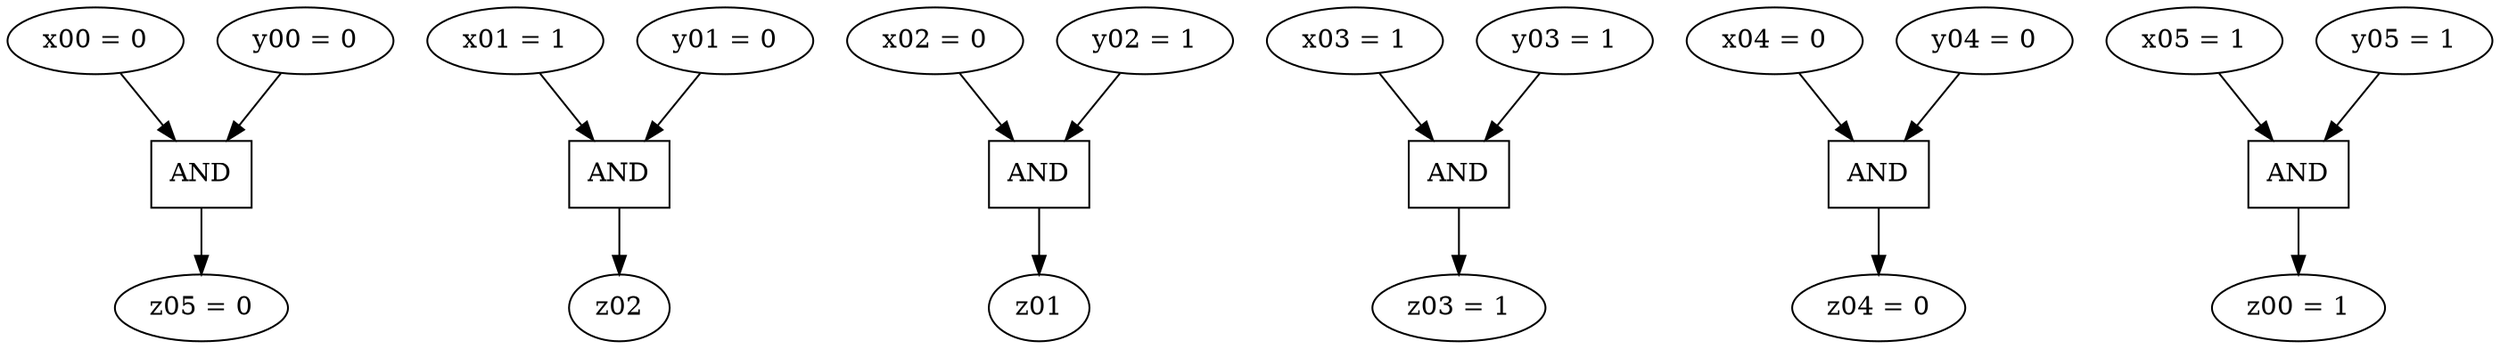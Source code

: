 digraph LogicCircuit {
        x00 [label="x00 = 0", shape=ellipse];
        y00 [label="y00 = 0", shape=ellipse];
        z05 [label="z05 = 0", shape=ellipse];

        AND13 [label="AND", shape=box];
        x00 -> AND13;
        y00 -> AND13;
        AND13 -> z05;
        x01 [label="x01 = 1", shape=ellipse];
        y01 [label="y01 = 0", shape=ellipse];
        z02 [label="z02", shape=ellipse];

        AND14 [label="AND", shape=box];
        x01 -> AND14;
        y01 -> AND14;
        AND14 -> z02;
        x02 [label="x02 = 0", shape=ellipse];
        y02 [label="y02 = 1", shape=ellipse];
        z01 [label="z01", shape=ellipse];

        AND15 [label="AND", shape=box];
        x02 -> AND15;
        y02 -> AND15;
        AND15 -> z01;
        x03 [label="x03 = 1", shape=ellipse];
        y03 [label="y03 = 1", shape=ellipse];
        z03 [label="z03 = 1", shape=ellipse];

        AND16 [label="AND", shape=box];
        x03 -> AND16;
        y03 -> AND16;
        AND16 -> z03;
        x04 [label="x04 = 0", shape=ellipse];
        y04 [label="y04 = 0", shape=ellipse];
        z04 [label="z04 = 0", shape=ellipse];

        AND17 [label="AND", shape=box];
        x04 -> AND17;
        y04 -> AND17;
        AND17 -> z04;
        x05 [label="x05 = 1", shape=ellipse];
        y05 [label="y05 = 1", shape=ellipse];
        z00 [label="z00 = 1", shape=ellipse];

        AND18 [label="AND", shape=box];
        x05 -> AND18;
        y05 -> AND18;
        AND18 -> z00;
        }